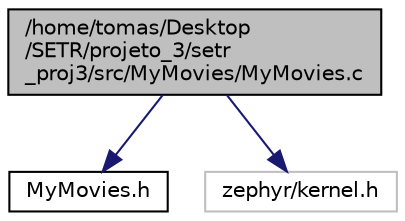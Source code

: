 digraph "/home/tomas/Desktop/SETR/projeto_3/setr_proj3/src/MyMovies/MyMovies.c"
{
 // LATEX_PDF_SIZE
  edge [fontname="Helvetica",fontsize="10",labelfontname="Helvetica",labelfontsize="10"];
  node [fontname="Helvetica",fontsize="10",shape=record];
  Node1 [label="/home/tomas/Desktop\l/SETR/projeto_3/setr\l_proj3/src/MyMovies/MyMovies.c",height=0.2,width=0.4,color="black", fillcolor="grey75", style="filled", fontcolor="black",tooltip=" "];
  Node1 -> Node2 [color="midnightblue",fontsize="10",style="solid",fontname="Helvetica"];
  Node2 [label="MyMovies.h",height=0.2,width=0.4,color="black", fillcolor="white", style="filled",URL="$MyMovies_8h.html",tooltip="Este ficheiro pretende definir as funçoes para gestão da estrutura dos filmes."];
  Node1 -> Node3 [color="midnightblue",fontsize="10",style="solid",fontname="Helvetica"];
  Node3 [label="zephyr/kernel.h",height=0.2,width=0.4,color="grey75", fillcolor="white", style="filled",tooltip=" "];
}
